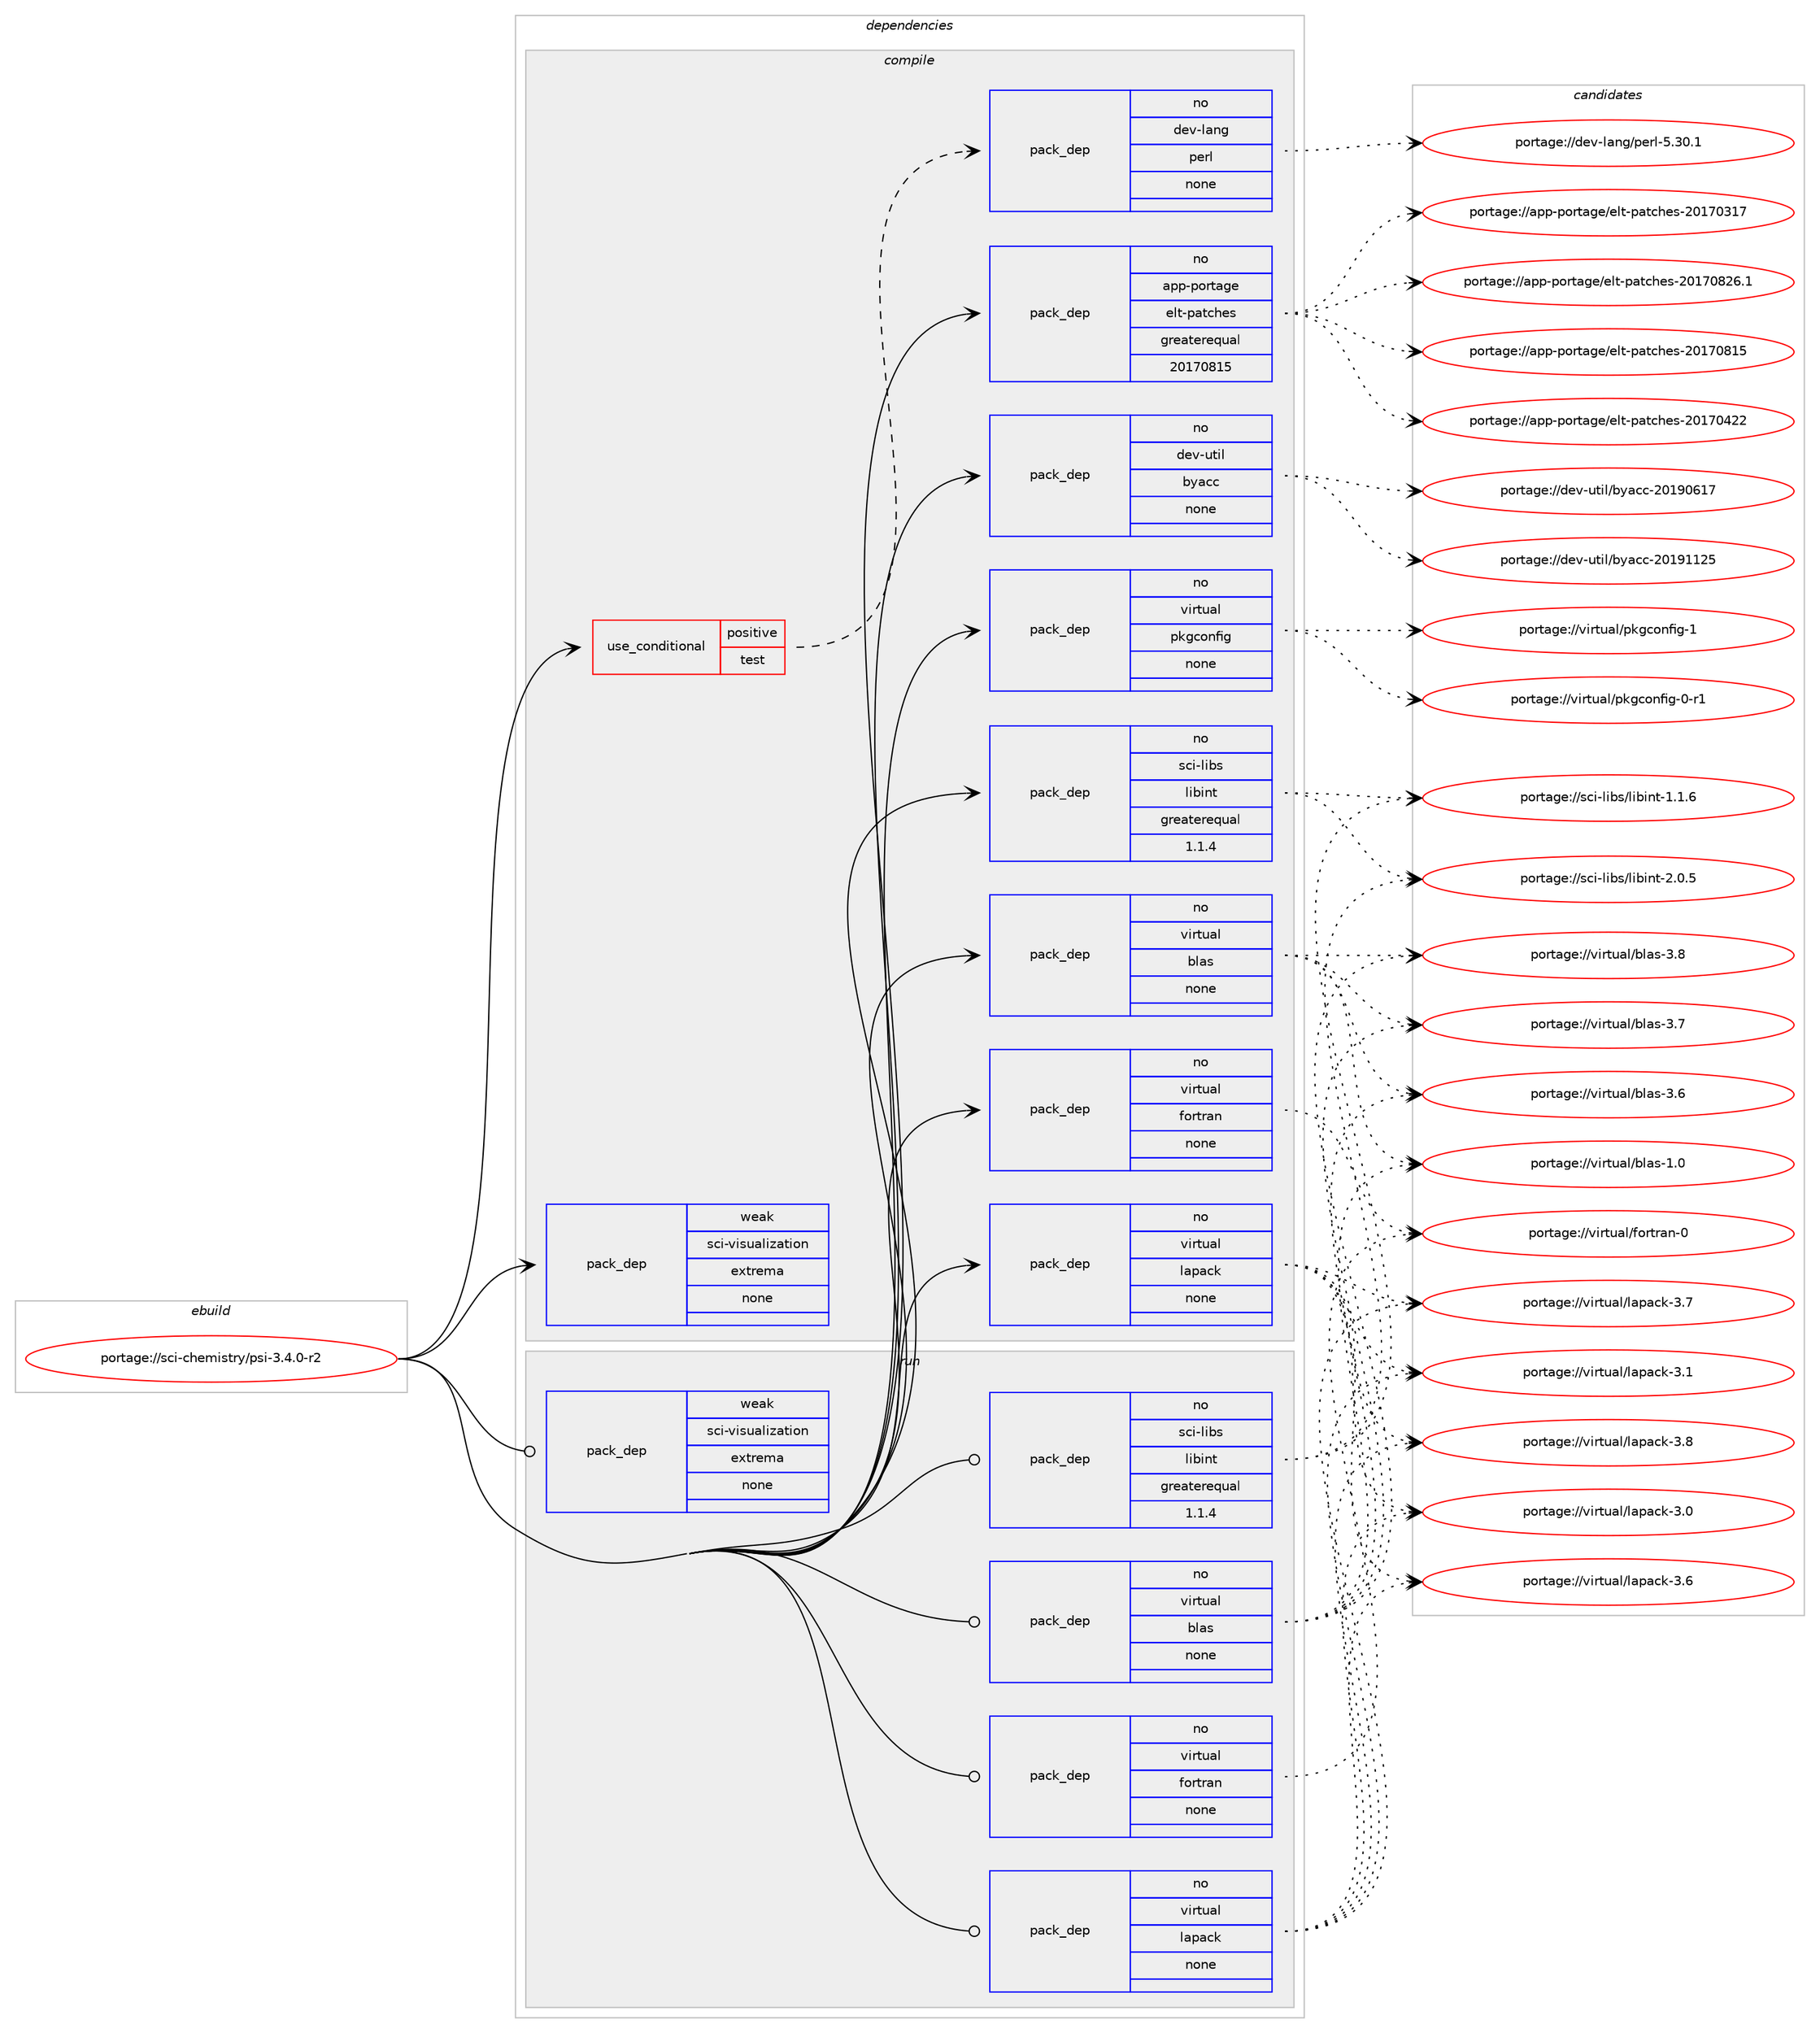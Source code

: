 digraph prolog {

# *************
# Graph options
# *************

newrank=true;
concentrate=true;
compound=true;
graph [rankdir=LR,fontname=Helvetica,fontsize=10,ranksep=1.5];#, ranksep=2.5, nodesep=0.2];
edge  [arrowhead=vee];
node  [fontname=Helvetica,fontsize=10];

# **********
# The ebuild
# **********

subgraph cluster_leftcol {
color=gray;
rank=same;
label=<<i>ebuild</i>>;
id [label="portage://sci-chemistry/psi-3.4.0-r2", color=red, width=4, href="../sci-chemistry/psi-3.4.0-r2.svg"];
}

# ****************
# The dependencies
# ****************

subgraph cluster_midcol {
color=gray;
label=<<i>dependencies</i>>;
subgraph cluster_compile {
fillcolor="#eeeeee";
style=filled;
label=<<i>compile</i>>;
subgraph cond7670 {
dependency42622 [label=<<TABLE BORDER="0" CELLBORDER="1" CELLSPACING="0" CELLPADDING="4"><TR><TD ROWSPAN="3" CELLPADDING="10">use_conditional</TD></TR><TR><TD>positive</TD></TR><TR><TD>test</TD></TR></TABLE>>, shape=none, color=red];
subgraph pack34054 {
dependency42623 [label=<<TABLE BORDER="0" CELLBORDER="1" CELLSPACING="0" CELLPADDING="4" WIDTH="220"><TR><TD ROWSPAN="6" CELLPADDING="30">pack_dep</TD></TR><TR><TD WIDTH="110">no</TD></TR><TR><TD>dev-lang</TD></TR><TR><TD>perl</TD></TR><TR><TD>none</TD></TR><TR><TD></TD></TR></TABLE>>, shape=none, color=blue];
}
dependency42622:e -> dependency42623:w [weight=20,style="dashed",arrowhead="vee"];
}
id:e -> dependency42622:w [weight=20,style="solid",arrowhead="vee"];
subgraph pack34055 {
dependency42624 [label=<<TABLE BORDER="0" CELLBORDER="1" CELLSPACING="0" CELLPADDING="4" WIDTH="220"><TR><TD ROWSPAN="6" CELLPADDING="30">pack_dep</TD></TR><TR><TD WIDTH="110">no</TD></TR><TR><TD>app-portage</TD></TR><TR><TD>elt-patches</TD></TR><TR><TD>greaterequal</TD></TR><TR><TD>20170815</TD></TR></TABLE>>, shape=none, color=blue];
}
id:e -> dependency42624:w [weight=20,style="solid",arrowhead="vee"];
subgraph pack34056 {
dependency42625 [label=<<TABLE BORDER="0" CELLBORDER="1" CELLSPACING="0" CELLPADDING="4" WIDTH="220"><TR><TD ROWSPAN="6" CELLPADDING="30">pack_dep</TD></TR><TR><TD WIDTH="110">no</TD></TR><TR><TD>dev-util</TD></TR><TR><TD>byacc</TD></TR><TR><TD>none</TD></TR><TR><TD></TD></TR></TABLE>>, shape=none, color=blue];
}
id:e -> dependency42625:w [weight=20,style="solid",arrowhead="vee"];
subgraph pack34057 {
dependency42626 [label=<<TABLE BORDER="0" CELLBORDER="1" CELLSPACING="0" CELLPADDING="4" WIDTH="220"><TR><TD ROWSPAN="6" CELLPADDING="30">pack_dep</TD></TR><TR><TD WIDTH="110">no</TD></TR><TR><TD>sci-libs</TD></TR><TR><TD>libint</TD></TR><TR><TD>greaterequal</TD></TR><TR><TD>1.1.4</TD></TR></TABLE>>, shape=none, color=blue];
}
id:e -> dependency42626:w [weight=20,style="solid",arrowhead="vee"];
subgraph pack34058 {
dependency42627 [label=<<TABLE BORDER="0" CELLBORDER="1" CELLSPACING="0" CELLPADDING="4" WIDTH="220"><TR><TD ROWSPAN="6" CELLPADDING="30">pack_dep</TD></TR><TR><TD WIDTH="110">no</TD></TR><TR><TD>virtual</TD></TR><TR><TD>blas</TD></TR><TR><TD>none</TD></TR><TR><TD></TD></TR></TABLE>>, shape=none, color=blue];
}
id:e -> dependency42627:w [weight=20,style="solid",arrowhead="vee"];
subgraph pack34059 {
dependency42628 [label=<<TABLE BORDER="0" CELLBORDER="1" CELLSPACING="0" CELLPADDING="4" WIDTH="220"><TR><TD ROWSPAN="6" CELLPADDING="30">pack_dep</TD></TR><TR><TD WIDTH="110">no</TD></TR><TR><TD>virtual</TD></TR><TR><TD>fortran</TD></TR><TR><TD>none</TD></TR><TR><TD></TD></TR></TABLE>>, shape=none, color=blue];
}
id:e -> dependency42628:w [weight=20,style="solid",arrowhead="vee"];
subgraph pack34060 {
dependency42629 [label=<<TABLE BORDER="0" CELLBORDER="1" CELLSPACING="0" CELLPADDING="4" WIDTH="220"><TR><TD ROWSPAN="6" CELLPADDING="30">pack_dep</TD></TR><TR><TD WIDTH="110">no</TD></TR><TR><TD>virtual</TD></TR><TR><TD>lapack</TD></TR><TR><TD>none</TD></TR><TR><TD></TD></TR></TABLE>>, shape=none, color=blue];
}
id:e -> dependency42629:w [weight=20,style="solid",arrowhead="vee"];
subgraph pack34061 {
dependency42630 [label=<<TABLE BORDER="0" CELLBORDER="1" CELLSPACING="0" CELLPADDING="4" WIDTH="220"><TR><TD ROWSPAN="6" CELLPADDING="30">pack_dep</TD></TR><TR><TD WIDTH="110">no</TD></TR><TR><TD>virtual</TD></TR><TR><TD>pkgconfig</TD></TR><TR><TD>none</TD></TR><TR><TD></TD></TR></TABLE>>, shape=none, color=blue];
}
id:e -> dependency42630:w [weight=20,style="solid",arrowhead="vee"];
subgraph pack34062 {
dependency42631 [label=<<TABLE BORDER="0" CELLBORDER="1" CELLSPACING="0" CELLPADDING="4" WIDTH="220"><TR><TD ROWSPAN="6" CELLPADDING="30">pack_dep</TD></TR><TR><TD WIDTH="110">weak</TD></TR><TR><TD>sci-visualization</TD></TR><TR><TD>extrema</TD></TR><TR><TD>none</TD></TR><TR><TD></TD></TR></TABLE>>, shape=none, color=blue];
}
id:e -> dependency42631:w [weight=20,style="solid",arrowhead="vee"];
}
subgraph cluster_compileandrun {
fillcolor="#eeeeee";
style=filled;
label=<<i>compile and run</i>>;
}
subgraph cluster_run {
fillcolor="#eeeeee";
style=filled;
label=<<i>run</i>>;
subgraph pack34063 {
dependency42632 [label=<<TABLE BORDER="0" CELLBORDER="1" CELLSPACING="0" CELLPADDING="4" WIDTH="220"><TR><TD ROWSPAN="6" CELLPADDING="30">pack_dep</TD></TR><TR><TD WIDTH="110">no</TD></TR><TR><TD>sci-libs</TD></TR><TR><TD>libint</TD></TR><TR><TD>greaterequal</TD></TR><TR><TD>1.1.4</TD></TR></TABLE>>, shape=none, color=blue];
}
id:e -> dependency42632:w [weight=20,style="solid",arrowhead="odot"];
subgraph pack34064 {
dependency42633 [label=<<TABLE BORDER="0" CELLBORDER="1" CELLSPACING="0" CELLPADDING="4" WIDTH="220"><TR><TD ROWSPAN="6" CELLPADDING="30">pack_dep</TD></TR><TR><TD WIDTH="110">no</TD></TR><TR><TD>virtual</TD></TR><TR><TD>blas</TD></TR><TR><TD>none</TD></TR><TR><TD></TD></TR></TABLE>>, shape=none, color=blue];
}
id:e -> dependency42633:w [weight=20,style="solid",arrowhead="odot"];
subgraph pack34065 {
dependency42634 [label=<<TABLE BORDER="0" CELLBORDER="1" CELLSPACING="0" CELLPADDING="4" WIDTH="220"><TR><TD ROWSPAN="6" CELLPADDING="30">pack_dep</TD></TR><TR><TD WIDTH="110">no</TD></TR><TR><TD>virtual</TD></TR><TR><TD>fortran</TD></TR><TR><TD>none</TD></TR><TR><TD></TD></TR></TABLE>>, shape=none, color=blue];
}
id:e -> dependency42634:w [weight=20,style="solid",arrowhead="odot"];
subgraph pack34066 {
dependency42635 [label=<<TABLE BORDER="0" CELLBORDER="1" CELLSPACING="0" CELLPADDING="4" WIDTH="220"><TR><TD ROWSPAN="6" CELLPADDING="30">pack_dep</TD></TR><TR><TD WIDTH="110">no</TD></TR><TR><TD>virtual</TD></TR><TR><TD>lapack</TD></TR><TR><TD>none</TD></TR><TR><TD></TD></TR></TABLE>>, shape=none, color=blue];
}
id:e -> dependency42635:w [weight=20,style="solid",arrowhead="odot"];
subgraph pack34067 {
dependency42636 [label=<<TABLE BORDER="0" CELLBORDER="1" CELLSPACING="0" CELLPADDING="4" WIDTH="220"><TR><TD ROWSPAN="6" CELLPADDING="30">pack_dep</TD></TR><TR><TD WIDTH="110">weak</TD></TR><TR><TD>sci-visualization</TD></TR><TR><TD>extrema</TD></TR><TR><TD>none</TD></TR><TR><TD></TD></TR></TABLE>>, shape=none, color=blue];
}
id:e -> dependency42636:w [weight=20,style="solid",arrowhead="odot"];
}
}

# **************
# The candidates
# **************

subgraph cluster_choices {
rank=same;
color=gray;
label=<<i>candidates</i>>;

subgraph choice34054 {
color=black;
nodesep=1;
choice10010111845108971101034711210111410845534651484649 [label="portage://dev-lang/perl-5.30.1", color=red, width=4,href="../dev-lang/perl-5.30.1.svg"];
dependency42623:e -> choice10010111845108971101034711210111410845534651484649:w [style=dotted,weight="100"];
}
subgraph choice34055 {
color=black;
nodesep=1;
choice971121124511211111411697103101471011081164511297116991041011154550484955485650544649 [label="portage://app-portage/elt-patches-20170826.1", color=red, width=4,href="../app-portage/elt-patches-20170826.1.svg"];
choice97112112451121111141169710310147101108116451129711699104101115455048495548564953 [label="portage://app-portage/elt-patches-20170815", color=red, width=4,href="../app-portage/elt-patches-20170815.svg"];
choice97112112451121111141169710310147101108116451129711699104101115455048495548525050 [label="portage://app-portage/elt-patches-20170422", color=red, width=4,href="../app-portage/elt-patches-20170422.svg"];
choice97112112451121111141169710310147101108116451129711699104101115455048495548514955 [label="portage://app-portage/elt-patches-20170317", color=red, width=4,href="../app-portage/elt-patches-20170317.svg"];
dependency42624:e -> choice971121124511211111411697103101471011081164511297116991041011154550484955485650544649:w [style=dotted,weight="100"];
dependency42624:e -> choice97112112451121111141169710310147101108116451129711699104101115455048495548564953:w [style=dotted,weight="100"];
dependency42624:e -> choice97112112451121111141169710310147101108116451129711699104101115455048495548525050:w [style=dotted,weight="100"];
dependency42624:e -> choice97112112451121111141169710310147101108116451129711699104101115455048495548514955:w [style=dotted,weight="100"];
}
subgraph choice34056 {
color=black;
nodesep=1;
choice100101118451171161051084798121979999455048495749495053 [label="portage://dev-util/byacc-20191125", color=red, width=4,href="../dev-util/byacc-20191125.svg"];
choice100101118451171161051084798121979999455048495748544955 [label="portage://dev-util/byacc-20190617", color=red, width=4,href="../dev-util/byacc-20190617.svg"];
dependency42625:e -> choice100101118451171161051084798121979999455048495749495053:w [style=dotted,weight="100"];
dependency42625:e -> choice100101118451171161051084798121979999455048495748544955:w [style=dotted,weight="100"];
}
subgraph choice34057 {
color=black;
nodesep=1;
choice1159910545108105981154710810598105110116455046484653 [label="portage://sci-libs/libint-2.0.5", color=red, width=4,href="../sci-libs/libint-2.0.5.svg"];
choice1159910545108105981154710810598105110116454946494654 [label="portage://sci-libs/libint-1.1.6", color=red, width=4,href="../sci-libs/libint-1.1.6.svg"];
dependency42626:e -> choice1159910545108105981154710810598105110116455046484653:w [style=dotted,weight="100"];
dependency42626:e -> choice1159910545108105981154710810598105110116454946494654:w [style=dotted,weight="100"];
}
subgraph choice34058 {
color=black;
nodesep=1;
choice1181051141161179710847981089711545514656 [label="portage://virtual/blas-3.8", color=red, width=4,href="../virtual/blas-3.8.svg"];
choice1181051141161179710847981089711545514655 [label="portage://virtual/blas-3.7", color=red, width=4,href="../virtual/blas-3.7.svg"];
choice1181051141161179710847981089711545514654 [label="portage://virtual/blas-3.6", color=red, width=4,href="../virtual/blas-3.6.svg"];
choice1181051141161179710847981089711545494648 [label="portage://virtual/blas-1.0", color=red, width=4,href="../virtual/blas-1.0.svg"];
dependency42627:e -> choice1181051141161179710847981089711545514656:w [style=dotted,weight="100"];
dependency42627:e -> choice1181051141161179710847981089711545514655:w [style=dotted,weight="100"];
dependency42627:e -> choice1181051141161179710847981089711545514654:w [style=dotted,weight="100"];
dependency42627:e -> choice1181051141161179710847981089711545494648:w [style=dotted,weight="100"];
}
subgraph choice34059 {
color=black;
nodesep=1;
choice1181051141161179710847102111114116114971104548 [label="portage://virtual/fortran-0", color=red, width=4,href="../virtual/fortran-0.svg"];
dependency42628:e -> choice1181051141161179710847102111114116114971104548:w [style=dotted,weight="100"];
}
subgraph choice34060 {
color=black;
nodesep=1;
choice118105114116117971084710897112979910745514656 [label="portage://virtual/lapack-3.8", color=red, width=4,href="../virtual/lapack-3.8.svg"];
choice118105114116117971084710897112979910745514655 [label="portage://virtual/lapack-3.7", color=red, width=4,href="../virtual/lapack-3.7.svg"];
choice118105114116117971084710897112979910745514654 [label="portage://virtual/lapack-3.6", color=red, width=4,href="../virtual/lapack-3.6.svg"];
choice118105114116117971084710897112979910745514649 [label="portage://virtual/lapack-3.1", color=red, width=4,href="../virtual/lapack-3.1.svg"];
choice118105114116117971084710897112979910745514648 [label="portage://virtual/lapack-3.0", color=red, width=4,href="../virtual/lapack-3.0.svg"];
dependency42629:e -> choice118105114116117971084710897112979910745514656:w [style=dotted,weight="100"];
dependency42629:e -> choice118105114116117971084710897112979910745514655:w [style=dotted,weight="100"];
dependency42629:e -> choice118105114116117971084710897112979910745514654:w [style=dotted,weight="100"];
dependency42629:e -> choice118105114116117971084710897112979910745514649:w [style=dotted,weight="100"];
dependency42629:e -> choice118105114116117971084710897112979910745514648:w [style=dotted,weight="100"];
}
subgraph choice34061 {
color=black;
nodesep=1;
choice1181051141161179710847112107103991111101021051034549 [label="portage://virtual/pkgconfig-1", color=red, width=4,href="../virtual/pkgconfig-1.svg"];
choice11810511411611797108471121071039911111010210510345484511449 [label="portage://virtual/pkgconfig-0-r1", color=red, width=4,href="../virtual/pkgconfig-0-r1.svg"];
dependency42630:e -> choice1181051141161179710847112107103991111101021051034549:w [style=dotted,weight="100"];
dependency42630:e -> choice11810511411611797108471121071039911111010210510345484511449:w [style=dotted,weight="100"];
}
subgraph choice34062 {
color=black;
nodesep=1;
}
subgraph choice34063 {
color=black;
nodesep=1;
choice1159910545108105981154710810598105110116455046484653 [label="portage://sci-libs/libint-2.0.5", color=red, width=4,href="../sci-libs/libint-2.0.5.svg"];
choice1159910545108105981154710810598105110116454946494654 [label="portage://sci-libs/libint-1.1.6", color=red, width=4,href="../sci-libs/libint-1.1.6.svg"];
dependency42632:e -> choice1159910545108105981154710810598105110116455046484653:w [style=dotted,weight="100"];
dependency42632:e -> choice1159910545108105981154710810598105110116454946494654:w [style=dotted,weight="100"];
}
subgraph choice34064 {
color=black;
nodesep=1;
choice1181051141161179710847981089711545514656 [label="portage://virtual/blas-3.8", color=red, width=4,href="../virtual/blas-3.8.svg"];
choice1181051141161179710847981089711545514655 [label="portage://virtual/blas-3.7", color=red, width=4,href="../virtual/blas-3.7.svg"];
choice1181051141161179710847981089711545514654 [label="portage://virtual/blas-3.6", color=red, width=4,href="../virtual/blas-3.6.svg"];
choice1181051141161179710847981089711545494648 [label="portage://virtual/blas-1.0", color=red, width=4,href="../virtual/blas-1.0.svg"];
dependency42633:e -> choice1181051141161179710847981089711545514656:w [style=dotted,weight="100"];
dependency42633:e -> choice1181051141161179710847981089711545514655:w [style=dotted,weight="100"];
dependency42633:e -> choice1181051141161179710847981089711545514654:w [style=dotted,weight="100"];
dependency42633:e -> choice1181051141161179710847981089711545494648:w [style=dotted,weight="100"];
}
subgraph choice34065 {
color=black;
nodesep=1;
choice1181051141161179710847102111114116114971104548 [label="portage://virtual/fortran-0", color=red, width=4,href="../virtual/fortran-0.svg"];
dependency42634:e -> choice1181051141161179710847102111114116114971104548:w [style=dotted,weight="100"];
}
subgraph choice34066 {
color=black;
nodesep=1;
choice118105114116117971084710897112979910745514656 [label="portage://virtual/lapack-3.8", color=red, width=4,href="../virtual/lapack-3.8.svg"];
choice118105114116117971084710897112979910745514655 [label="portage://virtual/lapack-3.7", color=red, width=4,href="../virtual/lapack-3.7.svg"];
choice118105114116117971084710897112979910745514654 [label="portage://virtual/lapack-3.6", color=red, width=4,href="../virtual/lapack-3.6.svg"];
choice118105114116117971084710897112979910745514649 [label="portage://virtual/lapack-3.1", color=red, width=4,href="../virtual/lapack-3.1.svg"];
choice118105114116117971084710897112979910745514648 [label="portage://virtual/lapack-3.0", color=red, width=4,href="../virtual/lapack-3.0.svg"];
dependency42635:e -> choice118105114116117971084710897112979910745514656:w [style=dotted,weight="100"];
dependency42635:e -> choice118105114116117971084710897112979910745514655:w [style=dotted,weight="100"];
dependency42635:e -> choice118105114116117971084710897112979910745514654:w [style=dotted,weight="100"];
dependency42635:e -> choice118105114116117971084710897112979910745514649:w [style=dotted,weight="100"];
dependency42635:e -> choice118105114116117971084710897112979910745514648:w [style=dotted,weight="100"];
}
subgraph choice34067 {
color=black;
nodesep=1;
}
}

}
